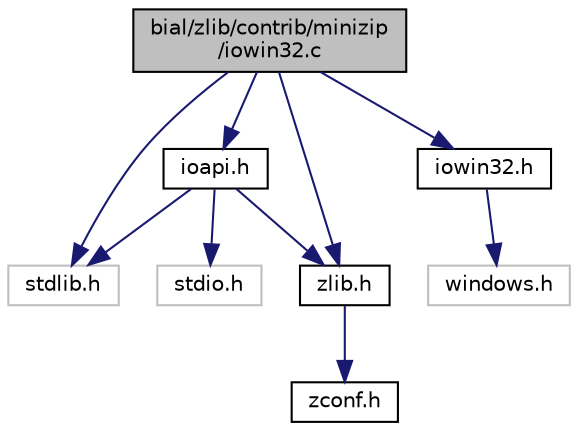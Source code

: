 digraph "bial/zlib/contrib/minizip/iowin32.c"
{
  edge [fontname="Helvetica",fontsize="10",labelfontname="Helvetica",labelfontsize="10"];
  node [fontname="Helvetica",fontsize="10",shape=record];
  Node1 [label="bial/zlib/contrib/minizip\l/iowin32.c",height=0.2,width=0.4,color="black", fillcolor="grey75", style="filled", fontcolor="black"];
  Node1 -> Node2 [color="midnightblue",fontsize="10",style="solid",fontname="Helvetica"];
  Node2 [label="stdlib.h",height=0.2,width=0.4,color="grey75", fillcolor="white", style="filled"];
  Node1 -> Node3 [color="midnightblue",fontsize="10",style="solid",fontname="Helvetica"];
  Node3 [label="zlib.h",height=0.2,width=0.4,color="black", fillcolor="white", style="filled",URL="$zlib_8h.html"];
  Node3 -> Node4 [color="midnightblue",fontsize="10",style="solid",fontname="Helvetica"];
  Node4 [label="zconf.h",height=0.2,width=0.4,color="black", fillcolor="white", style="filled",URL="$zconf_8h.html"];
  Node1 -> Node5 [color="midnightblue",fontsize="10",style="solid",fontname="Helvetica"];
  Node5 [label="ioapi.h",height=0.2,width=0.4,color="black", fillcolor="white", style="filled",URL="$ioapi_8h.html"];
  Node5 -> Node6 [color="midnightblue",fontsize="10",style="solid",fontname="Helvetica"];
  Node6 [label="stdio.h",height=0.2,width=0.4,color="grey75", fillcolor="white", style="filled"];
  Node5 -> Node2 [color="midnightblue",fontsize="10",style="solid",fontname="Helvetica"];
  Node5 -> Node3 [color="midnightblue",fontsize="10",style="solid",fontname="Helvetica"];
  Node1 -> Node7 [color="midnightblue",fontsize="10",style="solid",fontname="Helvetica"];
  Node7 [label="iowin32.h",height=0.2,width=0.4,color="black", fillcolor="white", style="filled",URL="$iowin32_8h.html"];
  Node7 -> Node8 [color="midnightblue",fontsize="10",style="solid",fontname="Helvetica"];
  Node8 [label="windows.h",height=0.2,width=0.4,color="grey75", fillcolor="white", style="filled"];
}
